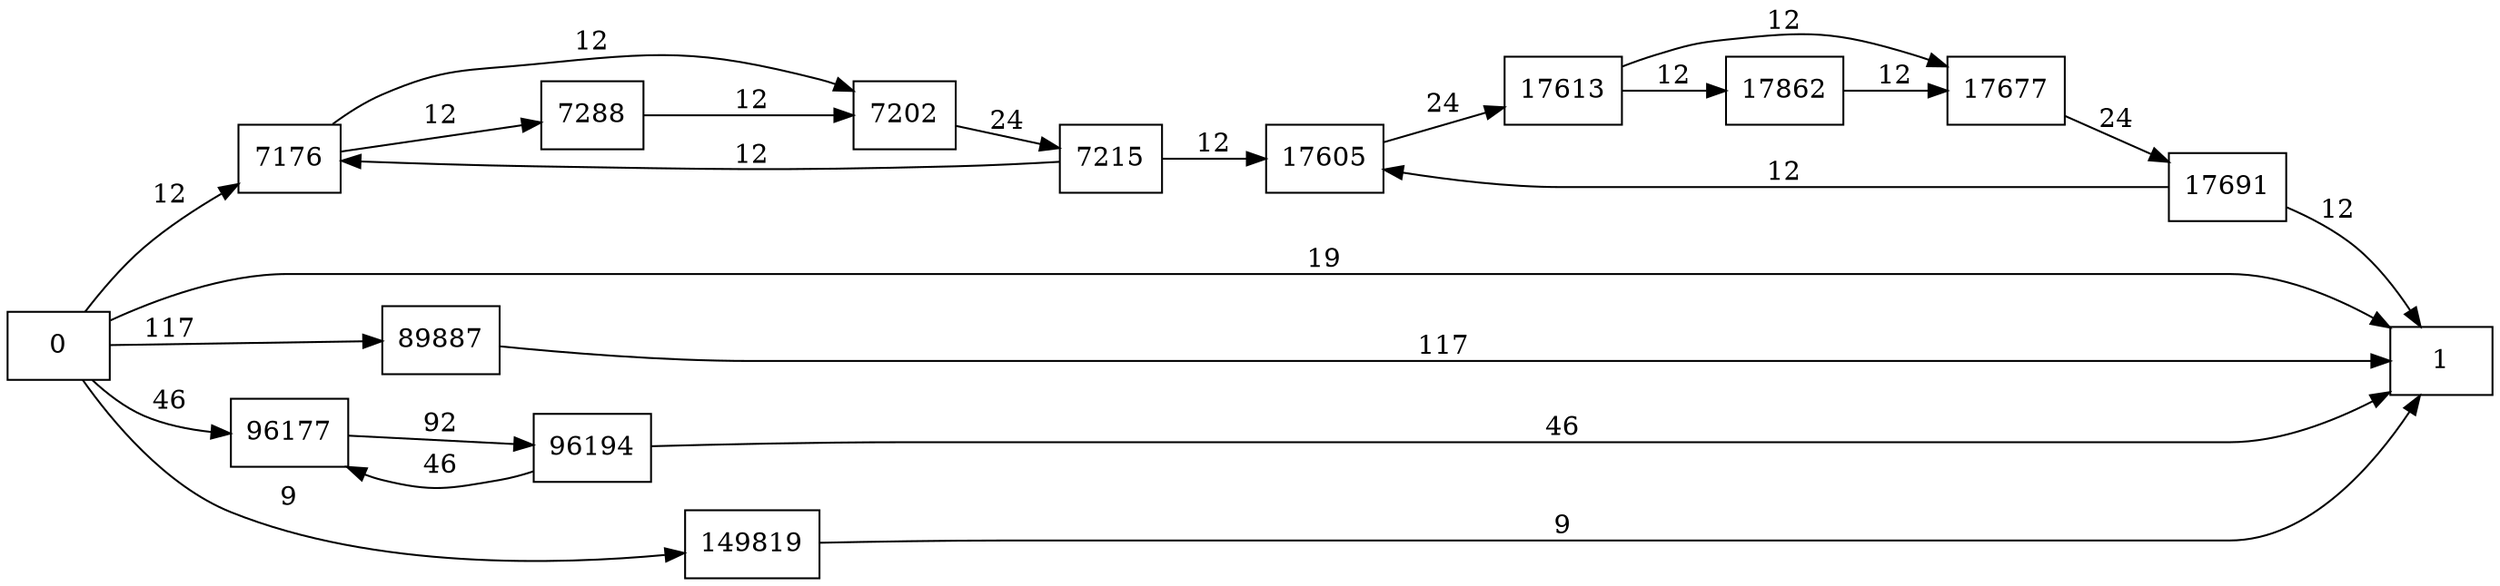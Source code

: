 digraph {
	graph [rankdir=LR]
	node [shape=rectangle]
	7176 -> 7202 [label=12]
	7176 -> 7288 [label=12]
	7202 -> 7215 [label=24]
	7215 -> 7176 [label=12]
	7215 -> 17605 [label=12]
	7288 -> 7202 [label=12]
	17605 -> 17613 [label=24]
	17613 -> 17677 [label=12]
	17613 -> 17862 [label=12]
	17677 -> 17691 [label=24]
	17691 -> 17605 [label=12]
	17691 -> 1 [label=12]
	17862 -> 17677 [label=12]
	89887 -> 1 [label=117]
	96177 -> 96194 [label=92]
	96194 -> 96177 [label=46]
	96194 -> 1 [label=46]
	149819 -> 1 [label=9]
	0 -> 7176 [label=12]
	0 -> 1 [label=19]
	0 -> 89887 [label=117]
	0 -> 96177 [label=46]
	0 -> 149819 [label=9]
}
